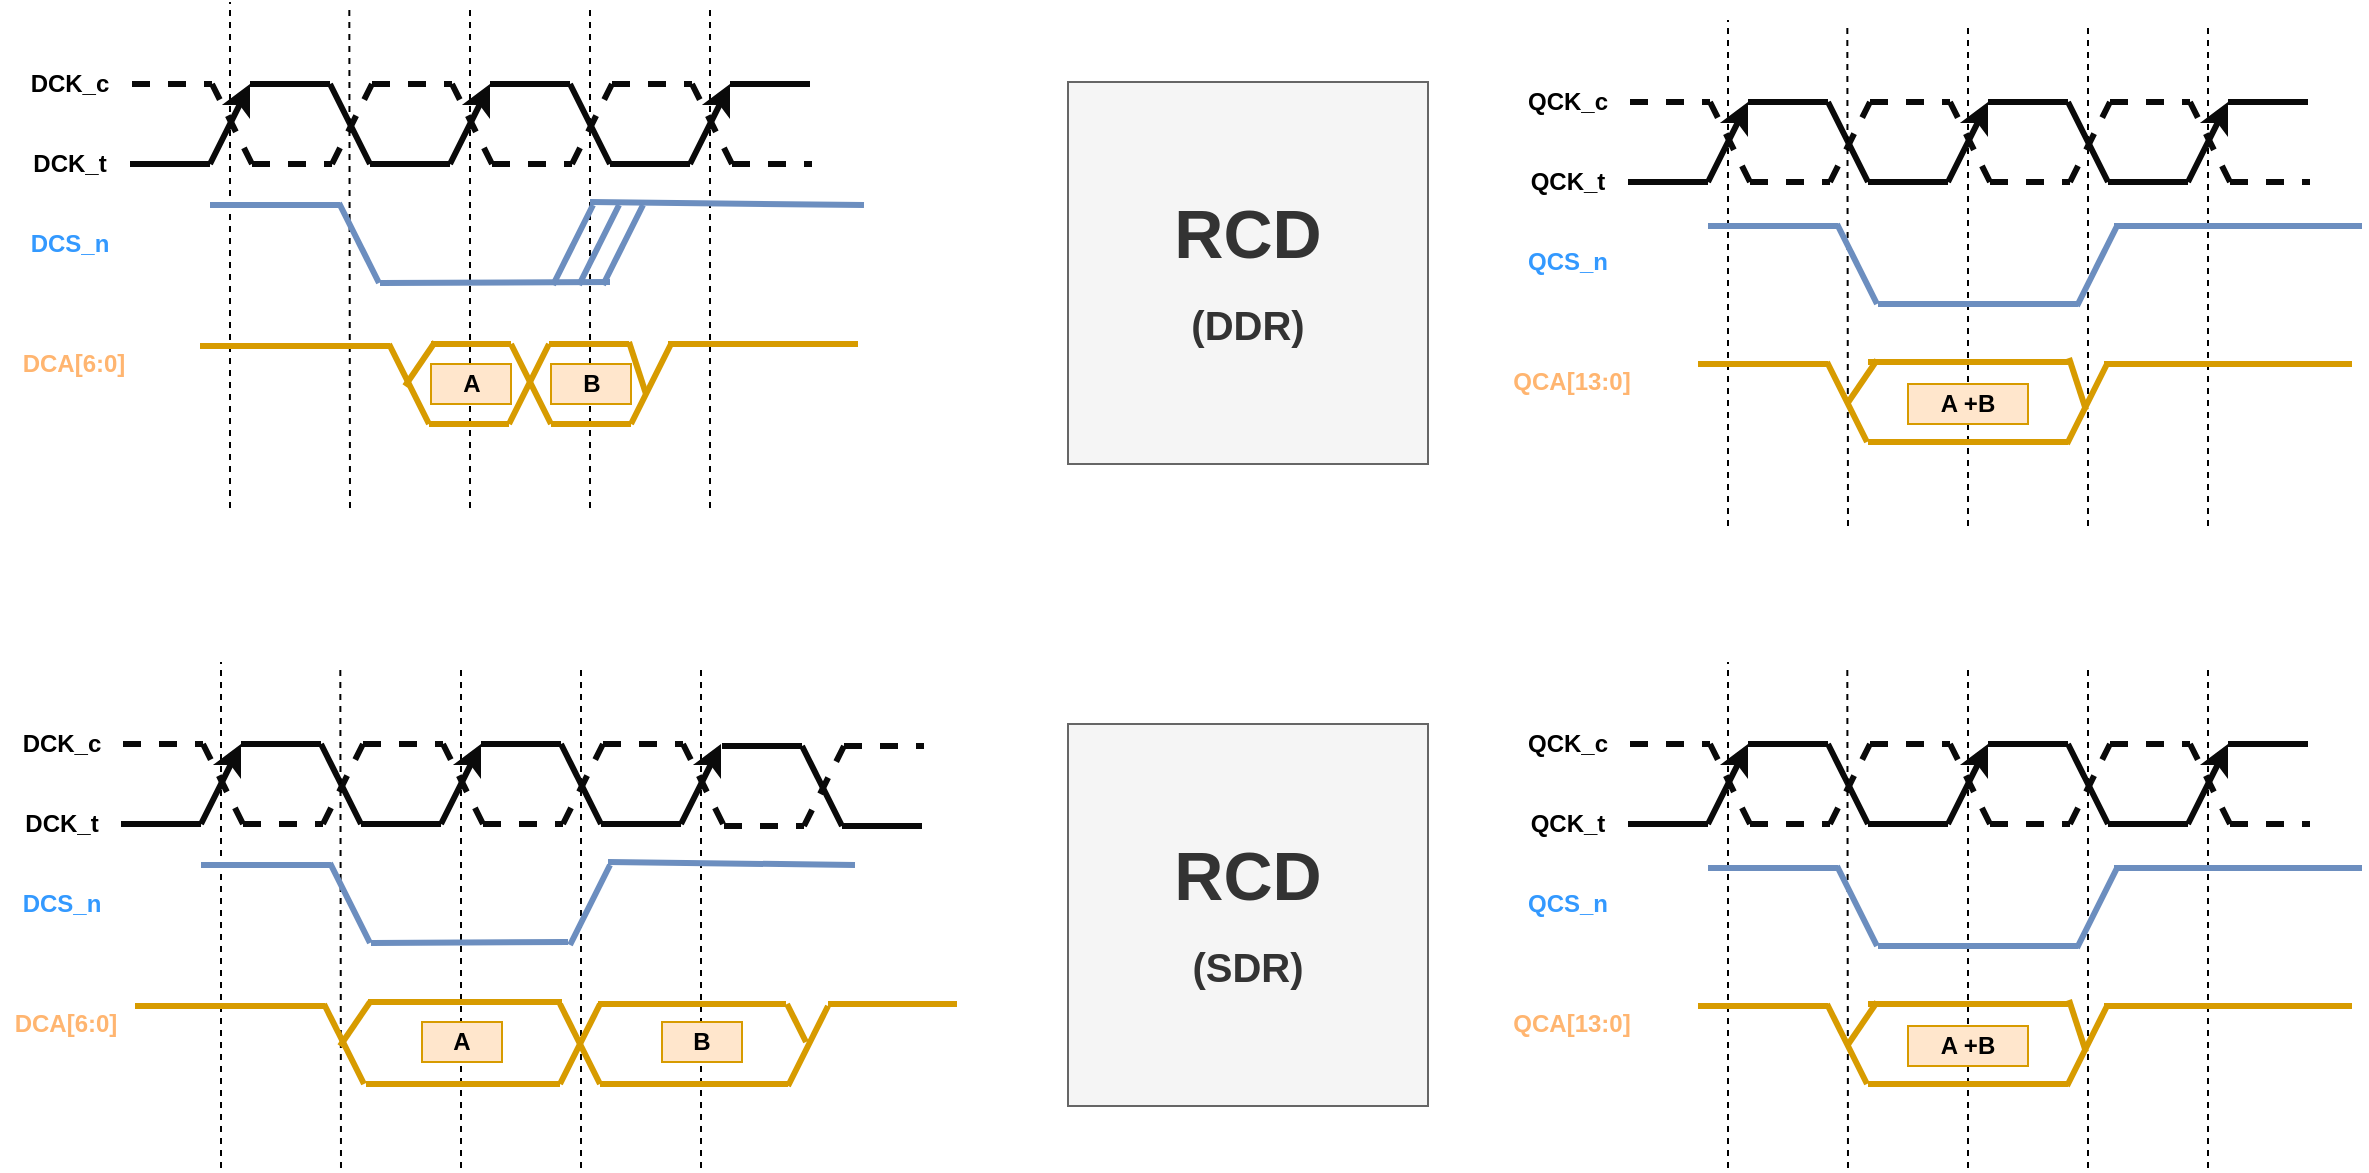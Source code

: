 <mxfile version="26.0.16">
  <diagram name="Page-1" id="XMIAPNUkG7fCaQ67OpIX">
    <mxGraphModel dx="2357" dy="1948" grid="1" gridSize="10" guides="1" tooltips="1" connect="1" arrows="1" fold="1" page="1" pageScale="1" pageWidth="850" pageHeight="1100" math="0" shadow="0">
      <root>
        <mxCell id="0" />
        <mxCell id="1" parent="0" />
        <mxCell id="qMw9UD0LHdUUSkF86hwJ-1" value="RCD&lt;div&gt;&lt;font style=&quot;font-size: 20px;&quot;&gt;(DDR)&lt;/font&gt;&lt;/div&gt;" style="rounded=0;whiteSpace=wrap;html=1;fillColor=#f5f5f5;fontColor=#333333;strokeColor=#666666;fontStyle=1;fontSize=34;" vertex="1" parent="1">
          <mxGeometry x="290" y="200" width="180" height="191" as="geometry" />
        </mxCell>
        <mxCell id="qMw9UD0LHdUUSkF86hwJ-3" value="" style="endArrow=none;dashed=1;html=1;rounded=0;" edge="1" parent="1">
          <mxGeometry width="50" height="50" relative="1" as="geometry">
            <mxPoint x="-9" y="413" as="sourcePoint" />
            <mxPoint x="-9" y="163" as="targetPoint" />
          </mxGeometry>
        </mxCell>
        <mxCell id="qMw9UD0LHdUUSkF86hwJ-4" value="" style="endArrow=none;dashed=1;html=1;rounded=0;" edge="1" parent="1">
          <mxGeometry width="50" height="50" relative="1" as="geometry">
            <mxPoint x="51" y="413" as="sourcePoint" />
            <mxPoint x="51" y="163" as="targetPoint" />
          </mxGeometry>
        </mxCell>
        <mxCell id="qMw9UD0LHdUUSkF86hwJ-5" value="" style="endArrow=none;dashed=1;html=1;rounded=0;" edge="1" parent="1">
          <mxGeometry width="50" height="50" relative="1" as="geometry">
            <mxPoint x="111" y="413" as="sourcePoint" />
            <mxPoint x="111" y="163" as="targetPoint" />
          </mxGeometry>
        </mxCell>
        <mxCell id="qMw9UD0LHdUUSkF86hwJ-10" value="" style="endArrow=none;dashed=1;html=1;rounded=0;" edge="1" parent="1">
          <mxGeometry width="50" height="50" relative="1" as="geometry">
            <mxPoint x="-129" y="413" as="sourcePoint" />
            <mxPoint x="-129" y="160" as="targetPoint" />
          </mxGeometry>
        </mxCell>
        <mxCell id="qMw9UD0LHdUUSkF86hwJ-16" value="" style="endArrow=classic;html=1;rounded=0;strokeColor=#0a0a0a;strokeWidth=3;endFill=1;" edge="1" parent="1">
          <mxGeometry width="50" height="50" relative="1" as="geometry">
            <mxPoint x="-139" y="241" as="sourcePoint" />
            <mxPoint x="-119" y="201" as="targetPoint" />
          </mxGeometry>
        </mxCell>
        <mxCell id="qMw9UD0LHdUUSkF86hwJ-17" value="" style="endArrow=none;html=1;rounded=0;strokeColor=#0a0a0a;strokeWidth=3;" edge="1" parent="1">
          <mxGeometry width="50" height="50" relative="1" as="geometry">
            <mxPoint x="-119" y="201" as="sourcePoint" />
            <mxPoint x="-79" y="201" as="targetPoint" />
          </mxGeometry>
        </mxCell>
        <mxCell id="qMw9UD0LHdUUSkF86hwJ-18" value="" style="endArrow=none;html=1;rounded=0;strokeColor=#0a0a0a;strokeWidth=3;" edge="1" parent="1">
          <mxGeometry width="50" height="50" relative="1" as="geometry">
            <mxPoint x="-59" y="241" as="sourcePoint" />
            <mxPoint x="-79" y="201" as="targetPoint" />
          </mxGeometry>
        </mxCell>
        <mxCell id="qMw9UD0LHdUUSkF86hwJ-19" value="" style="endArrow=none;html=1;rounded=0;strokeColor=#0a0a0a;strokeWidth=3;" edge="1" parent="1">
          <mxGeometry width="50" height="50" relative="1" as="geometry">
            <mxPoint x="-59" y="241" as="sourcePoint" />
            <mxPoint x="-19" y="241" as="targetPoint" />
          </mxGeometry>
        </mxCell>
        <mxCell id="qMw9UD0LHdUUSkF86hwJ-20" value="" style="endArrow=classic;html=1;rounded=0;strokeColor=#0a0a0a;strokeWidth=3;endFill=1;" edge="1" parent="1">
          <mxGeometry width="50" height="50" relative="1" as="geometry">
            <mxPoint x="-19" y="241" as="sourcePoint" />
            <mxPoint x="1" y="201" as="targetPoint" />
          </mxGeometry>
        </mxCell>
        <mxCell id="qMw9UD0LHdUUSkF86hwJ-21" value="" style="endArrow=none;html=1;rounded=0;strokeColor=#0a0a0a;strokeWidth=3;" edge="1" parent="1">
          <mxGeometry width="50" height="50" relative="1" as="geometry">
            <mxPoint x="1" y="201" as="sourcePoint" />
            <mxPoint x="41" y="201" as="targetPoint" />
          </mxGeometry>
        </mxCell>
        <mxCell id="qMw9UD0LHdUUSkF86hwJ-22" value="" style="endArrow=none;html=1;rounded=0;strokeColor=#0a0a0a;strokeWidth=3;" edge="1" parent="1">
          <mxGeometry width="50" height="50" relative="1" as="geometry">
            <mxPoint x="61" y="241" as="sourcePoint" />
            <mxPoint x="41" y="201" as="targetPoint" />
          </mxGeometry>
        </mxCell>
        <mxCell id="qMw9UD0LHdUUSkF86hwJ-23" value="" style="endArrow=none;html=1;rounded=0;strokeColor=#0a0a0a;strokeWidth=3;" edge="1" parent="1">
          <mxGeometry width="50" height="50" relative="1" as="geometry">
            <mxPoint x="61" y="241" as="sourcePoint" />
            <mxPoint x="101" y="241" as="targetPoint" />
          </mxGeometry>
        </mxCell>
        <mxCell id="qMw9UD0LHdUUSkF86hwJ-24" value="" style="endArrow=classic;html=1;rounded=0;strokeColor=#0a0a0a;strokeWidth=3;endFill=1;" edge="1" parent="1">
          <mxGeometry width="50" height="50" relative="1" as="geometry">
            <mxPoint x="101" y="241" as="sourcePoint" />
            <mxPoint x="121" y="201" as="targetPoint" />
          </mxGeometry>
        </mxCell>
        <mxCell id="qMw9UD0LHdUUSkF86hwJ-25" value="" style="endArrow=none;html=1;rounded=0;strokeColor=#0a0a0a;strokeWidth=3;" edge="1" parent="1">
          <mxGeometry width="50" height="50" relative="1" as="geometry">
            <mxPoint x="121" y="201" as="sourcePoint" />
            <mxPoint x="161" y="201" as="targetPoint" />
          </mxGeometry>
        </mxCell>
        <mxCell id="qMw9UD0LHdUUSkF86hwJ-33" value="" style="endArrow=none;html=1;rounded=0;strokeColor=#0a0a0a;strokeWidth=3;" edge="1" parent="1">
          <mxGeometry width="50" height="50" relative="1" as="geometry">
            <mxPoint x="-179" y="241" as="sourcePoint" />
            <mxPoint x="-139" y="241" as="targetPoint" />
          </mxGeometry>
        </mxCell>
        <mxCell id="qMw9UD0LHdUUSkF86hwJ-34" value="" style="endArrow=none;html=1;rounded=0;strokeColor=#0a0a0a;strokeWidth=3;dashed=1;" edge="1" parent="1">
          <mxGeometry width="50" height="50" relative="1" as="geometry">
            <mxPoint x="-178" y="201" as="sourcePoint" />
            <mxPoint x="-138" y="201" as="targetPoint" />
          </mxGeometry>
        </mxCell>
        <mxCell id="qMw9UD0LHdUUSkF86hwJ-35" value="" style="endArrow=none;html=1;rounded=0;strokeColor=#0a0a0a;strokeWidth=3;dashed=1;" edge="1" parent="1">
          <mxGeometry width="50" height="50" relative="1" as="geometry">
            <mxPoint x="-118" y="241" as="sourcePoint" />
            <mxPoint x="-138" y="201" as="targetPoint" />
          </mxGeometry>
        </mxCell>
        <mxCell id="qMw9UD0LHdUUSkF86hwJ-36" value="" style="endArrow=none;html=1;rounded=0;strokeColor=#0a0a0a;strokeWidth=3;dashed=1;" edge="1" parent="1">
          <mxGeometry width="50" height="50" relative="1" as="geometry">
            <mxPoint x="-118" y="241" as="sourcePoint" />
            <mxPoint x="-78" y="241" as="targetPoint" />
          </mxGeometry>
        </mxCell>
        <mxCell id="qMw9UD0LHdUUSkF86hwJ-37" value="" style="endArrow=none;html=1;rounded=0;strokeColor=#0a0a0a;strokeWidth=3;dashed=1;" edge="1" parent="1">
          <mxGeometry width="50" height="50" relative="1" as="geometry">
            <mxPoint x="-78" y="241" as="sourcePoint" />
            <mxPoint x="-58" y="201" as="targetPoint" />
          </mxGeometry>
        </mxCell>
        <mxCell id="qMw9UD0LHdUUSkF86hwJ-38" value="" style="endArrow=none;html=1;rounded=0;strokeColor=#0a0a0a;strokeWidth=3;dashed=1;" edge="1" parent="1">
          <mxGeometry width="50" height="50" relative="1" as="geometry">
            <mxPoint x="-58" y="201" as="sourcePoint" />
            <mxPoint x="-18" y="201" as="targetPoint" />
          </mxGeometry>
        </mxCell>
        <mxCell id="qMw9UD0LHdUUSkF86hwJ-39" value="" style="endArrow=none;html=1;rounded=0;strokeColor=#0a0a0a;strokeWidth=3;dashed=1;" edge="1" parent="1">
          <mxGeometry width="50" height="50" relative="1" as="geometry">
            <mxPoint x="2" y="241" as="sourcePoint" />
            <mxPoint x="-18" y="201" as="targetPoint" />
          </mxGeometry>
        </mxCell>
        <mxCell id="qMw9UD0LHdUUSkF86hwJ-40" value="" style="endArrow=none;html=1;rounded=0;strokeColor=#0a0a0a;strokeWidth=3;dashed=1;" edge="1" parent="1">
          <mxGeometry width="50" height="50" relative="1" as="geometry">
            <mxPoint x="2" y="241" as="sourcePoint" />
            <mxPoint x="42" y="241" as="targetPoint" />
          </mxGeometry>
        </mxCell>
        <mxCell id="qMw9UD0LHdUUSkF86hwJ-41" value="" style="endArrow=none;html=1;rounded=0;strokeColor=#0a0a0a;strokeWidth=3;dashed=1;" edge="1" parent="1">
          <mxGeometry width="50" height="50" relative="1" as="geometry">
            <mxPoint x="42" y="241" as="sourcePoint" />
            <mxPoint x="62" y="201" as="targetPoint" />
          </mxGeometry>
        </mxCell>
        <mxCell id="qMw9UD0LHdUUSkF86hwJ-42" value="" style="endArrow=none;html=1;rounded=0;strokeColor=#0a0a0a;strokeWidth=3;dashed=1;" edge="1" parent="1">
          <mxGeometry width="50" height="50" relative="1" as="geometry">
            <mxPoint x="62" y="201" as="sourcePoint" />
            <mxPoint x="102" y="201" as="targetPoint" />
          </mxGeometry>
        </mxCell>
        <mxCell id="qMw9UD0LHdUUSkF86hwJ-43" value="" style="endArrow=none;html=1;rounded=0;strokeColor=#0a0a0a;strokeWidth=3;dashed=1;" edge="1" parent="1">
          <mxGeometry width="50" height="50" relative="1" as="geometry">
            <mxPoint x="122" y="241" as="sourcePoint" />
            <mxPoint x="102" y="201" as="targetPoint" />
          </mxGeometry>
        </mxCell>
        <mxCell id="qMw9UD0LHdUUSkF86hwJ-44" value="" style="endArrow=none;html=1;rounded=0;strokeColor=#0a0a0a;strokeWidth=3;dashed=1;" edge="1" parent="1">
          <mxGeometry width="50" height="50" relative="1" as="geometry">
            <mxPoint x="122" y="241" as="sourcePoint" />
            <mxPoint x="162" y="241" as="targetPoint" />
          </mxGeometry>
        </mxCell>
        <mxCell id="qMw9UD0LHdUUSkF86hwJ-122" value="DCK_c" style="text;html=1;align=center;verticalAlign=middle;whiteSpace=wrap;rounded=0;fontStyle=1" vertex="1" parent="1">
          <mxGeometry x="-239" y="191" width="60" height="20" as="geometry" />
        </mxCell>
        <mxCell id="qMw9UD0LHdUUSkF86hwJ-123" value="DCK_t" style="text;html=1;align=center;verticalAlign=middle;whiteSpace=wrap;rounded=0;fontStyle=1" vertex="1" parent="1">
          <mxGeometry x="-239" y="231" width="60" height="20" as="geometry" />
        </mxCell>
        <mxCell id="qMw9UD0LHdUUSkF86hwJ-124" value="DCS_n" style="text;html=1;align=center;verticalAlign=middle;whiteSpace=wrap;rounded=0;fontColor=#3399FF;fontStyle=1" vertex="1" parent="1">
          <mxGeometry x="-239" y="271" width="60" height="20" as="geometry" />
        </mxCell>
        <mxCell id="qMw9UD0LHdUUSkF86hwJ-168" value="DCA[6:0]" style="text;html=1;align=center;verticalAlign=middle;whiteSpace=wrap;rounded=0;fontColor=#FFB570;fontStyle=1" vertex="1" parent="1">
          <mxGeometry x="-237" y="331" width="60" height="20" as="geometry" />
        </mxCell>
        <mxCell id="qMw9UD0LHdUUSkF86hwJ-190" value="" style="endArrow=none;dashed=1;html=1;rounded=0;" edge="1" parent="1">
          <mxGeometry width="50" height="50" relative="1" as="geometry">
            <mxPoint x="-69" y="413" as="sourcePoint" />
            <mxPoint x="-69.34" y="162" as="targetPoint" />
          </mxGeometry>
        </mxCell>
        <mxCell id="qMw9UD0LHdUUSkF86hwJ-196" value="" style="endArrow=none;html=1;rounded=0;strokeColor=#d79b00;strokeWidth=3;fillColor=#ffe6cc;" edge="1" parent="1">
          <mxGeometry width="50" height="50" relative="1" as="geometry">
            <mxPoint x="-29.5" y="371" as="sourcePoint" />
            <mxPoint x="-49.5" y="331" as="targetPoint" />
          </mxGeometry>
        </mxCell>
        <mxCell id="qMw9UD0LHdUUSkF86hwJ-197" value="" style="endArrow=none;html=1;rounded=0;strokeColor=#d79b00;strokeWidth=3;fillColor=#ffe6cc;" edge="1" parent="1">
          <mxGeometry width="50" height="50" relative="1" as="geometry">
            <mxPoint x="-29.5" y="371" as="sourcePoint" />
            <mxPoint x="10.5" y="371" as="targetPoint" />
          </mxGeometry>
        </mxCell>
        <mxCell id="qMw9UD0LHdUUSkF86hwJ-198" value="" style="endArrow=none;html=1;rounded=0;strokeColor=#d79b00;strokeWidth=3;fillColor=#ffe6cc;" edge="1" parent="1">
          <mxGeometry width="50" height="50" relative="1" as="geometry">
            <mxPoint x="10.5" y="371" as="sourcePoint" />
            <mxPoint x="30.5" y="331" as="targetPoint" />
          </mxGeometry>
        </mxCell>
        <mxCell id="qMw9UD0LHdUUSkF86hwJ-199" value="" style="endArrow=none;html=1;rounded=0;strokeColor=#d79b00;strokeWidth=3;fillColor=#ffe6cc;" edge="1" parent="1">
          <mxGeometry width="50" height="50" relative="1" as="geometry">
            <mxPoint x="30.5" y="331" as="sourcePoint" />
            <mxPoint x="70.5" y="331" as="targetPoint" />
          </mxGeometry>
        </mxCell>
        <mxCell id="qMw9UD0LHdUUSkF86hwJ-200" value="" style="endArrow=none;html=1;rounded=0;strokeColor=#d79b00;strokeWidth=3;fillColor=#ffe6cc;" edge="1" parent="1">
          <mxGeometry width="50" height="50" relative="1" as="geometry">
            <mxPoint x="79" y="356" as="sourcePoint" />
            <mxPoint x="70.5" y="330" as="targetPoint" />
          </mxGeometry>
        </mxCell>
        <mxCell id="qMw9UD0LHdUUSkF86hwJ-207" value="" style="endArrow=none;html=1;rounded=0;strokeColor=#d79b00;strokeWidth=3;fillColor=#ffe6cc;" edge="1" parent="1">
          <mxGeometry width="50" height="50" relative="1" as="geometry">
            <mxPoint x="-41.5" y="352" as="sourcePoint" />
            <mxPoint x="-26.5" y="330" as="targetPoint" />
          </mxGeometry>
        </mxCell>
        <mxCell id="qMw9UD0LHdUUSkF86hwJ-208" value="" style="endArrow=none;html=1;rounded=0;strokeColor=#d79b00;strokeWidth=3;fillColor=#ffe6cc;" edge="1" parent="1">
          <mxGeometry width="50" height="50" relative="1" as="geometry">
            <mxPoint x="-28.5" y="331" as="sourcePoint" />
            <mxPoint x="11.5" y="331" as="targetPoint" />
          </mxGeometry>
        </mxCell>
        <mxCell id="qMw9UD0LHdUUSkF86hwJ-209" value="" style="endArrow=none;html=1;rounded=0;strokeColor=#d79b00;strokeWidth=3;fillColor=#ffe6cc;" edge="1" parent="1">
          <mxGeometry width="50" height="50" relative="1" as="geometry">
            <mxPoint x="31.5" y="371" as="sourcePoint" />
            <mxPoint x="11.5" y="331" as="targetPoint" />
          </mxGeometry>
        </mxCell>
        <mxCell id="qMw9UD0LHdUUSkF86hwJ-210" value="" style="endArrow=none;html=1;rounded=0;strokeColor=#d79b00;strokeWidth=3;fillColor=#ffe6cc;" edge="1" parent="1">
          <mxGeometry width="50" height="50" relative="1" as="geometry">
            <mxPoint x="31.5" y="371" as="sourcePoint" />
            <mxPoint x="71.5" y="371" as="targetPoint" />
          </mxGeometry>
        </mxCell>
        <mxCell id="qMw9UD0LHdUUSkF86hwJ-211" value="" style="endArrow=none;html=1;rounded=0;strokeColor=#d79b00;strokeWidth=3;fillColor=#ffe6cc;" edge="1" parent="1">
          <mxGeometry width="50" height="50" relative="1" as="geometry">
            <mxPoint x="71.5" y="371" as="sourcePoint" />
            <mxPoint x="91.5" y="331" as="targetPoint" />
          </mxGeometry>
        </mxCell>
        <mxCell id="qMw9UD0LHdUUSkF86hwJ-216" value="A" style="text;html=1;align=center;verticalAlign=middle;whiteSpace=wrap;rounded=0;fontStyle=1;strokeColor=#d79b00;fillColor=#ffe6cc;" vertex="1" parent="1">
          <mxGeometry x="-28.5" y="341" width="40" height="20" as="geometry" />
        </mxCell>
        <mxCell id="qMw9UD0LHdUUSkF86hwJ-217" value="B" style="text;html=1;align=center;verticalAlign=middle;whiteSpace=wrap;rounded=0;fontStyle=1;strokeColor=#d79b00;fillColor=#ffe6cc;" vertex="1" parent="1">
          <mxGeometry x="31.5" y="341" width="40" height="20" as="geometry" />
        </mxCell>
        <mxCell id="qMw9UD0LHdUUSkF86hwJ-219" value="" style="endArrow=none;html=1;rounded=0;strokeColor=#d79b00;strokeWidth=3;fillColor=#ffe6cc;" edge="1" parent="1">
          <mxGeometry width="50" height="50" relative="1" as="geometry">
            <mxPoint x="-144" y="332" as="sourcePoint" />
            <mxPoint x="-49" y="332" as="targetPoint" />
          </mxGeometry>
        </mxCell>
        <mxCell id="qMw9UD0LHdUUSkF86hwJ-220" value="" style="endArrow=none;html=1;rounded=0;strokeColor=#d79b00;strokeWidth=3;fillColor=#ffe6cc;" edge="1" parent="1">
          <mxGeometry width="50" height="50" relative="1" as="geometry">
            <mxPoint x="90" y="331" as="sourcePoint" />
            <mxPoint x="185" y="331" as="targetPoint" />
          </mxGeometry>
        </mxCell>
        <mxCell id="qMw9UD0LHdUUSkF86hwJ-221" value="" style="endArrow=none;dashed=1;html=1;rounded=0;" edge="1" parent="1">
          <mxGeometry width="50" height="50" relative="1" as="geometry">
            <mxPoint x="740" y="422" as="sourcePoint" />
            <mxPoint x="740" y="172" as="targetPoint" />
          </mxGeometry>
        </mxCell>
        <mxCell id="qMw9UD0LHdUUSkF86hwJ-222" value="" style="endArrow=none;dashed=1;html=1;rounded=0;" edge="1" parent="1">
          <mxGeometry width="50" height="50" relative="1" as="geometry">
            <mxPoint x="800" y="422" as="sourcePoint" />
            <mxPoint x="800" y="172" as="targetPoint" />
          </mxGeometry>
        </mxCell>
        <mxCell id="qMw9UD0LHdUUSkF86hwJ-223" value="" style="endArrow=none;dashed=1;html=1;rounded=0;" edge="1" parent="1">
          <mxGeometry width="50" height="50" relative="1" as="geometry">
            <mxPoint x="860" y="422" as="sourcePoint" />
            <mxPoint x="860" y="172" as="targetPoint" />
          </mxGeometry>
        </mxCell>
        <mxCell id="qMw9UD0LHdUUSkF86hwJ-224" value="" style="endArrow=none;dashed=1;html=1;rounded=0;" edge="1" parent="1">
          <mxGeometry width="50" height="50" relative="1" as="geometry">
            <mxPoint x="620" y="422" as="sourcePoint" />
            <mxPoint x="620" y="169" as="targetPoint" />
          </mxGeometry>
        </mxCell>
        <mxCell id="qMw9UD0LHdUUSkF86hwJ-225" value="" style="endArrow=classic;html=1;rounded=0;strokeColor=#0a0a0a;strokeWidth=3;endFill=1;" edge="1" parent="1">
          <mxGeometry width="50" height="50" relative="1" as="geometry">
            <mxPoint x="610" y="250" as="sourcePoint" />
            <mxPoint x="630" y="210" as="targetPoint" />
          </mxGeometry>
        </mxCell>
        <mxCell id="qMw9UD0LHdUUSkF86hwJ-226" value="" style="endArrow=none;html=1;rounded=0;strokeColor=#0a0a0a;strokeWidth=3;" edge="1" parent="1">
          <mxGeometry width="50" height="50" relative="1" as="geometry">
            <mxPoint x="630" y="210" as="sourcePoint" />
            <mxPoint x="670" y="210" as="targetPoint" />
          </mxGeometry>
        </mxCell>
        <mxCell id="qMw9UD0LHdUUSkF86hwJ-227" value="" style="endArrow=none;html=1;rounded=0;strokeColor=#0a0a0a;strokeWidth=3;" edge="1" parent="1">
          <mxGeometry width="50" height="50" relative="1" as="geometry">
            <mxPoint x="690" y="250" as="sourcePoint" />
            <mxPoint x="670" y="210" as="targetPoint" />
          </mxGeometry>
        </mxCell>
        <mxCell id="qMw9UD0LHdUUSkF86hwJ-228" value="" style="endArrow=none;html=1;rounded=0;strokeColor=#0a0a0a;strokeWidth=3;" edge="1" parent="1">
          <mxGeometry width="50" height="50" relative="1" as="geometry">
            <mxPoint x="690" y="250" as="sourcePoint" />
            <mxPoint x="730" y="250" as="targetPoint" />
          </mxGeometry>
        </mxCell>
        <mxCell id="qMw9UD0LHdUUSkF86hwJ-229" value="" style="endArrow=classic;html=1;rounded=0;strokeColor=#0a0a0a;strokeWidth=3;endFill=1;" edge="1" parent="1">
          <mxGeometry width="50" height="50" relative="1" as="geometry">
            <mxPoint x="730" y="250" as="sourcePoint" />
            <mxPoint x="750" y="210" as="targetPoint" />
          </mxGeometry>
        </mxCell>
        <mxCell id="qMw9UD0LHdUUSkF86hwJ-230" value="" style="endArrow=none;html=1;rounded=0;strokeColor=#0a0a0a;strokeWidth=3;" edge="1" parent="1">
          <mxGeometry width="50" height="50" relative="1" as="geometry">
            <mxPoint x="750" y="210" as="sourcePoint" />
            <mxPoint x="790" y="210" as="targetPoint" />
          </mxGeometry>
        </mxCell>
        <mxCell id="qMw9UD0LHdUUSkF86hwJ-231" value="" style="endArrow=none;html=1;rounded=0;strokeColor=#0a0a0a;strokeWidth=3;" edge="1" parent="1">
          <mxGeometry width="50" height="50" relative="1" as="geometry">
            <mxPoint x="810" y="250" as="sourcePoint" />
            <mxPoint x="790" y="210" as="targetPoint" />
          </mxGeometry>
        </mxCell>
        <mxCell id="qMw9UD0LHdUUSkF86hwJ-232" value="" style="endArrow=none;html=1;rounded=0;strokeColor=#0a0a0a;strokeWidth=3;" edge="1" parent="1">
          <mxGeometry width="50" height="50" relative="1" as="geometry">
            <mxPoint x="810" y="250" as="sourcePoint" />
            <mxPoint x="850" y="250" as="targetPoint" />
          </mxGeometry>
        </mxCell>
        <mxCell id="qMw9UD0LHdUUSkF86hwJ-233" value="" style="endArrow=classic;html=1;rounded=0;strokeColor=#0a0a0a;strokeWidth=3;endFill=1;" edge="1" parent="1">
          <mxGeometry width="50" height="50" relative="1" as="geometry">
            <mxPoint x="850" y="250" as="sourcePoint" />
            <mxPoint x="870" y="210" as="targetPoint" />
          </mxGeometry>
        </mxCell>
        <mxCell id="qMw9UD0LHdUUSkF86hwJ-234" value="" style="endArrow=none;html=1;rounded=0;strokeColor=#0a0a0a;strokeWidth=3;" edge="1" parent="1">
          <mxGeometry width="50" height="50" relative="1" as="geometry">
            <mxPoint x="870" y="210" as="sourcePoint" />
            <mxPoint x="910" y="210" as="targetPoint" />
          </mxGeometry>
        </mxCell>
        <mxCell id="qMw9UD0LHdUUSkF86hwJ-235" value="" style="endArrow=none;html=1;rounded=0;strokeColor=#0a0a0a;strokeWidth=3;" edge="1" parent="1">
          <mxGeometry width="50" height="50" relative="1" as="geometry">
            <mxPoint x="570" y="250" as="sourcePoint" />
            <mxPoint x="610" y="250" as="targetPoint" />
          </mxGeometry>
        </mxCell>
        <mxCell id="qMw9UD0LHdUUSkF86hwJ-236" value="" style="endArrow=none;html=1;rounded=0;strokeColor=#0a0a0a;strokeWidth=3;dashed=1;" edge="1" parent="1">
          <mxGeometry width="50" height="50" relative="1" as="geometry">
            <mxPoint x="571" y="210" as="sourcePoint" />
            <mxPoint x="611" y="210" as="targetPoint" />
          </mxGeometry>
        </mxCell>
        <mxCell id="qMw9UD0LHdUUSkF86hwJ-237" value="" style="endArrow=none;html=1;rounded=0;strokeColor=#0a0a0a;strokeWidth=3;dashed=1;" edge="1" parent="1">
          <mxGeometry width="50" height="50" relative="1" as="geometry">
            <mxPoint x="631" y="250" as="sourcePoint" />
            <mxPoint x="611" y="210" as="targetPoint" />
          </mxGeometry>
        </mxCell>
        <mxCell id="qMw9UD0LHdUUSkF86hwJ-238" value="" style="endArrow=none;html=1;rounded=0;strokeColor=#0a0a0a;strokeWidth=3;dashed=1;" edge="1" parent="1">
          <mxGeometry width="50" height="50" relative="1" as="geometry">
            <mxPoint x="631" y="250" as="sourcePoint" />
            <mxPoint x="671" y="250" as="targetPoint" />
          </mxGeometry>
        </mxCell>
        <mxCell id="qMw9UD0LHdUUSkF86hwJ-239" value="" style="endArrow=none;html=1;rounded=0;strokeColor=#0a0a0a;strokeWidth=3;dashed=1;" edge="1" parent="1">
          <mxGeometry width="50" height="50" relative="1" as="geometry">
            <mxPoint x="671" y="250" as="sourcePoint" />
            <mxPoint x="691" y="210" as="targetPoint" />
          </mxGeometry>
        </mxCell>
        <mxCell id="qMw9UD0LHdUUSkF86hwJ-240" value="" style="endArrow=none;html=1;rounded=0;strokeColor=#0a0a0a;strokeWidth=3;dashed=1;" edge="1" parent="1">
          <mxGeometry width="50" height="50" relative="1" as="geometry">
            <mxPoint x="691" y="210" as="sourcePoint" />
            <mxPoint x="731" y="210" as="targetPoint" />
          </mxGeometry>
        </mxCell>
        <mxCell id="qMw9UD0LHdUUSkF86hwJ-241" value="" style="endArrow=none;html=1;rounded=0;strokeColor=#0a0a0a;strokeWidth=3;dashed=1;" edge="1" parent="1">
          <mxGeometry width="50" height="50" relative="1" as="geometry">
            <mxPoint x="751" y="250" as="sourcePoint" />
            <mxPoint x="731" y="210" as="targetPoint" />
          </mxGeometry>
        </mxCell>
        <mxCell id="qMw9UD0LHdUUSkF86hwJ-242" value="" style="endArrow=none;html=1;rounded=0;strokeColor=#0a0a0a;strokeWidth=3;dashed=1;" edge="1" parent="1">
          <mxGeometry width="50" height="50" relative="1" as="geometry">
            <mxPoint x="751" y="250" as="sourcePoint" />
            <mxPoint x="791" y="250" as="targetPoint" />
          </mxGeometry>
        </mxCell>
        <mxCell id="qMw9UD0LHdUUSkF86hwJ-243" value="" style="endArrow=none;html=1;rounded=0;strokeColor=#0a0a0a;strokeWidth=3;dashed=1;" edge="1" parent="1">
          <mxGeometry width="50" height="50" relative="1" as="geometry">
            <mxPoint x="791" y="250" as="sourcePoint" />
            <mxPoint x="811" y="210" as="targetPoint" />
          </mxGeometry>
        </mxCell>
        <mxCell id="qMw9UD0LHdUUSkF86hwJ-244" value="" style="endArrow=none;html=1;rounded=0;strokeColor=#0a0a0a;strokeWidth=3;dashed=1;" edge="1" parent="1">
          <mxGeometry width="50" height="50" relative="1" as="geometry">
            <mxPoint x="811" y="210" as="sourcePoint" />
            <mxPoint x="851" y="210" as="targetPoint" />
          </mxGeometry>
        </mxCell>
        <mxCell id="qMw9UD0LHdUUSkF86hwJ-245" value="" style="endArrow=none;html=1;rounded=0;strokeColor=#0a0a0a;strokeWidth=3;dashed=1;" edge="1" parent="1">
          <mxGeometry width="50" height="50" relative="1" as="geometry">
            <mxPoint x="871" y="250" as="sourcePoint" />
            <mxPoint x="851" y="210" as="targetPoint" />
          </mxGeometry>
        </mxCell>
        <mxCell id="qMw9UD0LHdUUSkF86hwJ-246" value="" style="endArrow=none;html=1;rounded=0;strokeColor=#0a0a0a;strokeWidth=3;dashed=1;" edge="1" parent="1">
          <mxGeometry width="50" height="50" relative="1" as="geometry">
            <mxPoint x="871" y="250" as="sourcePoint" />
            <mxPoint x="911" y="250" as="targetPoint" />
          </mxGeometry>
        </mxCell>
        <mxCell id="qMw9UD0LHdUUSkF86hwJ-252" value="QCK_c" style="text;html=1;align=center;verticalAlign=middle;whiteSpace=wrap;rounded=0;fontStyle=1" vertex="1" parent="1">
          <mxGeometry x="510" y="200" width="60" height="20" as="geometry" />
        </mxCell>
        <mxCell id="qMw9UD0LHdUUSkF86hwJ-253" value="QCK_t" style="text;html=1;align=center;verticalAlign=middle;whiteSpace=wrap;rounded=0;fontStyle=1" vertex="1" parent="1">
          <mxGeometry x="510" y="240" width="60" height="20" as="geometry" />
        </mxCell>
        <mxCell id="qMw9UD0LHdUUSkF86hwJ-254" value="QCS_n" style="text;html=1;align=center;verticalAlign=middle;whiteSpace=wrap;rounded=0;fontColor=#3399FF;fontStyle=1" vertex="1" parent="1">
          <mxGeometry x="510" y="280" width="60" height="20" as="geometry" />
        </mxCell>
        <mxCell id="qMw9UD0LHdUUSkF86hwJ-255" value="QCA[13:0]" style="text;html=1;align=center;verticalAlign=middle;whiteSpace=wrap;rounded=0;fontColor=#FFB570;fontStyle=1" vertex="1" parent="1">
          <mxGeometry x="512" y="340" width="60" height="20" as="geometry" />
        </mxCell>
        <mxCell id="qMw9UD0LHdUUSkF86hwJ-256" value="" style="endArrow=none;dashed=1;html=1;rounded=0;" edge="1" parent="1">
          <mxGeometry width="50" height="50" relative="1" as="geometry">
            <mxPoint x="680" y="422" as="sourcePoint" />
            <mxPoint x="679.66" y="171" as="targetPoint" />
          </mxGeometry>
        </mxCell>
        <mxCell id="qMw9UD0LHdUUSkF86hwJ-257" value="" style="endArrow=none;html=1;rounded=0;strokeColor=#d79b00;strokeWidth=3;fillColor=#ffe6cc;" edge="1" parent="1">
          <mxGeometry width="50" height="50" relative="1" as="geometry">
            <mxPoint x="689.5" y="380" as="sourcePoint" />
            <mxPoint x="669.5" y="340" as="targetPoint" />
          </mxGeometry>
        </mxCell>
        <mxCell id="qMw9UD0LHdUUSkF86hwJ-258" value="" style="endArrow=none;html=1;rounded=0;strokeColor=#d79b00;strokeWidth=3;fillColor=#ffe6cc;" edge="1" parent="1">
          <mxGeometry width="50" height="50" relative="1" as="geometry">
            <mxPoint x="690" y="380" as="sourcePoint" />
            <mxPoint x="790" y="380" as="targetPoint" />
          </mxGeometry>
        </mxCell>
        <mxCell id="qMw9UD0LHdUUSkF86hwJ-261" value="" style="endArrow=none;html=1;rounded=0;strokeColor=#d79b00;strokeWidth=3;fillColor=#ffe6cc;" edge="1" parent="1">
          <mxGeometry width="50" height="50" relative="1" as="geometry">
            <mxPoint x="799" y="364" as="sourcePoint" />
            <mxPoint x="790.5" y="338" as="targetPoint" />
          </mxGeometry>
        </mxCell>
        <mxCell id="qMw9UD0LHdUUSkF86hwJ-262" value="" style="endArrow=none;html=1;rounded=0;strokeColor=#d79b00;strokeWidth=3;fillColor=#ffe6cc;" edge="1" parent="1">
          <mxGeometry width="50" height="50" relative="1" as="geometry">
            <mxPoint x="679.5" y="361" as="sourcePoint" />
            <mxPoint x="694.5" y="339" as="targetPoint" />
          </mxGeometry>
        </mxCell>
        <mxCell id="qMw9UD0LHdUUSkF86hwJ-263" value="" style="endArrow=none;html=1;rounded=0;strokeColor=#d79b00;strokeWidth=3;fillColor=#ffe6cc;" edge="1" parent="1">
          <mxGeometry width="50" height="50" relative="1" as="geometry">
            <mxPoint x="690" y="340" as="sourcePoint" />
            <mxPoint x="790" y="340" as="targetPoint" />
          </mxGeometry>
        </mxCell>
        <mxCell id="qMw9UD0LHdUUSkF86hwJ-266" value="" style="endArrow=none;html=1;rounded=0;strokeColor=#d79b00;strokeWidth=3;fillColor=#ffe6cc;" edge="1" parent="1">
          <mxGeometry width="50" height="50" relative="1" as="geometry">
            <mxPoint x="789.5" y="381" as="sourcePoint" />
            <mxPoint x="809.5" y="341" as="targetPoint" />
          </mxGeometry>
        </mxCell>
        <mxCell id="qMw9UD0LHdUUSkF86hwJ-269" value="" style="endArrow=none;html=1;rounded=0;strokeColor=#d79b00;strokeWidth=3;fillColor=#ffe6cc;" edge="1" parent="1">
          <mxGeometry width="50" height="50" relative="1" as="geometry">
            <mxPoint x="605" y="341" as="sourcePoint" />
            <mxPoint x="670" y="341" as="targetPoint" />
          </mxGeometry>
        </mxCell>
        <mxCell id="qMw9UD0LHdUUSkF86hwJ-270" value="" style="endArrow=none;html=1;rounded=0;strokeColor=#d79b00;strokeWidth=3;fillColor=#ffe6cc;" edge="1" parent="1">
          <mxGeometry width="50" height="50" relative="1" as="geometry">
            <mxPoint x="808" y="341" as="sourcePoint" />
            <mxPoint x="932" y="341" as="targetPoint" />
          </mxGeometry>
        </mxCell>
        <mxCell id="qMw9UD0LHdUUSkF86hwJ-271" value="A +B" style="text;html=1;align=center;verticalAlign=middle;whiteSpace=wrap;rounded=0;fontStyle=1;strokeColor=#d79b00;fillColor=#ffe6cc;" vertex="1" parent="1">
          <mxGeometry x="710" y="351" width="60" height="20" as="geometry" />
        </mxCell>
        <mxCell id="qMw9UD0LHdUUSkF86hwJ-272" value="" style="endArrow=none;html=1;rounded=0;strokeColor=#6c8ebf;strokeWidth=3;fillColor=#dae8fc;" edge="1" parent="1">
          <mxGeometry width="50" height="50" relative="1" as="geometry">
            <mxPoint x="694.5" y="311" as="sourcePoint" />
            <mxPoint x="674.5" y="271" as="targetPoint" />
          </mxGeometry>
        </mxCell>
        <mxCell id="qMw9UD0LHdUUSkF86hwJ-273" value="" style="endArrow=none;html=1;rounded=0;strokeColor=#6c8ebf;strokeWidth=3;fillColor=#dae8fc;" edge="1" parent="1">
          <mxGeometry width="50" height="50" relative="1" as="geometry">
            <mxPoint x="695" y="311" as="sourcePoint" />
            <mxPoint x="795" y="311" as="targetPoint" />
          </mxGeometry>
        </mxCell>
        <mxCell id="qMw9UD0LHdUUSkF86hwJ-274" value="" style="endArrow=none;html=1;rounded=0;strokeColor=#6c8ebf;strokeWidth=3;fillColor=#dae8fc;" edge="1" parent="1">
          <mxGeometry width="50" height="50" relative="1" as="geometry">
            <mxPoint x="794.5" y="312" as="sourcePoint" />
            <mxPoint x="814.5" y="272" as="targetPoint" />
          </mxGeometry>
        </mxCell>
        <mxCell id="qMw9UD0LHdUUSkF86hwJ-275" value="" style="endArrow=none;html=1;rounded=0;strokeColor=#6c8ebf;strokeWidth=3;fillColor=#dae8fc;" edge="1" parent="1">
          <mxGeometry width="50" height="50" relative="1" as="geometry">
            <mxPoint x="610" y="272" as="sourcePoint" />
            <mxPoint x="675" y="272" as="targetPoint" />
          </mxGeometry>
        </mxCell>
        <mxCell id="qMw9UD0LHdUUSkF86hwJ-276" value="" style="endArrow=none;html=1;rounded=0;strokeColor=#6c8ebf;strokeWidth=3;fillColor=#dae8fc;" edge="1" parent="1">
          <mxGeometry width="50" height="50" relative="1" as="geometry">
            <mxPoint x="813" y="272" as="sourcePoint" />
            <mxPoint x="937" y="272" as="targetPoint" />
          </mxGeometry>
        </mxCell>
        <mxCell id="qMw9UD0LHdUUSkF86hwJ-277" value="" style="endArrow=none;html=1;rounded=0;strokeColor=#6c8ebf;strokeWidth=3;fillColor=#dae8fc;" edge="1" parent="1">
          <mxGeometry width="50" height="50" relative="1" as="geometry">
            <mxPoint x="-54.5" y="300.5" as="sourcePoint" />
            <mxPoint x="-74.5" y="260.5" as="targetPoint" />
          </mxGeometry>
        </mxCell>
        <mxCell id="qMw9UD0LHdUUSkF86hwJ-278" value="" style="endArrow=none;html=1;rounded=0;strokeColor=#6c8ebf;strokeWidth=3;fillColor=#dae8fc;" edge="1" parent="1">
          <mxGeometry width="50" height="50" relative="1" as="geometry">
            <mxPoint x="-54" y="300.5" as="sourcePoint" />
            <mxPoint x="61" y="300" as="targetPoint" />
          </mxGeometry>
        </mxCell>
        <mxCell id="qMw9UD0LHdUUSkF86hwJ-279" value="" style="endArrow=none;html=1;rounded=0;strokeColor=#6c8ebf;strokeWidth=3;fillColor=#dae8fc;" edge="1" parent="1">
          <mxGeometry width="50" height="50" relative="1" as="geometry">
            <mxPoint x="45.5" y="301.5" as="sourcePoint" />
            <mxPoint x="65.5" y="261.5" as="targetPoint" />
          </mxGeometry>
        </mxCell>
        <mxCell id="qMw9UD0LHdUUSkF86hwJ-280" value="" style="endArrow=none;html=1;rounded=0;strokeColor=#6c8ebf;strokeWidth=3;fillColor=#dae8fc;" edge="1" parent="1">
          <mxGeometry width="50" height="50" relative="1" as="geometry">
            <mxPoint x="-139" y="261.5" as="sourcePoint" />
            <mxPoint x="-74" y="261.5" as="targetPoint" />
          </mxGeometry>
        </mxCell>
        <mxCell id="qMw9UD0LHdUUSkF86hwJ-281" value="" style="endArrow=none;html=1;rounded=0;strokeColor=#6c8ebf;strokeWidth=3;fillColor=#dae8fc;" edge="1" parent="1">
          <mxGeometry width="50" height="50" relative="1" as="geometry">
            <mxPoint x="51" y="260" as="sourcePoint" />
            <mxPoint x="188" y="261.5" as="targetPoint" />
          </mxGeometry>
        </mxCell>
        <mxCell id="qMw9UD0LHdUUSkF86hwJ-282" value="" style="endArrow=none;html=1;rounded=0;strokeColor=#6c8ebf;strokeWidth=3;fillColor=#dae8fc;" edge="1" parent="1">
          <mxGeometry width="50" height="50" relative="1" as="geometry">
            <mxPoint x="57.5" y="301.5" as="sourcePoint" />
            <mxPoint x="77.5" y="261.5" as="targetPoint" />
          </mxGeometry>
        </mxCell>
        <mxCell id="qMw9UD0LHdUUSkF86hwJ-283" value="" style="endArrow=none;html=1;rounded=0;strokeColor=#6c8ebf;strokeWidth=3;fillColor=#dae8fc;" edge="1" parent="1">
          <mxGeometry width="50" height="50" relative="1" as="geometry">
            <mxPoint x="32.5" y="301.5" as="sourcePoint" />
            <mxPoint x="52.5" y="261.5" as="targetPoint" />
          </mxGeometry>
        </mxCell>
        <mxCell id="qMw9UD0LHdUUSkF86hwJ-284" value="RCD&lt;div&gt;&lt;span style=&quot;font-size: 20px;&quot;&gt;(SDR)&lt;/span&gt;&lt;/div&gt;" style="rounded=0;whiteSpace=wrap;html=1;fillColor=#f5f5f5;fontColor=#333333;strokeColor=#666666;fontStyle=1;fontSize=34;" vertex="1" parent="1">
          <mxGeometry x="290" y="521" width="180" height="191" as="geometry" />
        </mxCell>
        <mxCell id="qMw9UD0LHdUUSkF86hwJ-285" value="" style="endArrow=none;dashed=1;html=1;rounded=0;" edge="1" parent="1">
          <mxGeometry width="50" height="50" relative="1" as="geometry">
            <mxPoint x="-13.5" y="743" as="sourcePoint" />
            <mxPoint x="-13.5" y="493" as="targetPoint" />
          </mxGeometry>
        </mxCell>
        <mxCell id="qMw9UD0LHdUUSkF86hwJ-286" value="" style="endArrow=none;dashed=1;html=1;rounded=0;" edge="1" parent="1">
          <mxGeometry width="50" height="50" relative="1" as="geometry">
            <mxPoint x="46.5" y="743" as="sourcePoint" />
            <mxPoint x="46.5" y="493" as="targetPoint" />
          </mxGeometry>
        </mxCell>
        <mxCell id="qMw9UD0LHdUUSkF86hwJ-287" value="" style="endArrow=none;dashed=1;html=1;rounded=0;" edge="1" parent="1">
          <mxGeometry width="50" height="50" relative="1" as="geometry">
            <mxPoint x="106.5" y="743" as="sourcePoint" />
            <mxPoint x="106.5" y="493" as="targetPoint" />
          </mxGeometry>
        </mxCell>
        <mxCell id="qMw9UD0LHdUUSkF86hwJ-288" value="" style="endArrow=none;dashed=1;html=1;rounded=0;" edge="1" parent="1">
          <mxGeometry width="50" height="50" relative="1" as="geometry">
            <mxPoint x="-133.5" y="743" as="sourcePoint" />
            <mxPoint x="-133.5" y="490" as="targetPoint" />
          </mxGeometry>
        </mxCell>
        <mxCell id="qMw9UD0LHdUUSkF86hwJ-289" value="" style="endArrow=classic;html=1;rounded=0;strokeColor=#0a0a0a;strokeWidth=3;endFill=1;" edge="1" parent="1">
          <mxGeometry width="50" height="50" relative="1" as="geometry">
            <mxPoint x="-143.5" y="571" as="sourcePoint" />
            <mxPoint x="-123.5" y="531" as="targetPoint" />
          </mxGeometry>
        </mxCell>
        <mxCell id="qMw9UD0LHdUUSkF86hwJ-290" value="" style="endArrow=none;html=1;rounded=0;strokeColor=#0a0a0a;strokeWidth=3;" edge="1" parent="1">
          <mxGeometry width="50" height="50" relative="1" as="geometry">
            <mxPoint x="-123.5" y="531" as="sourcePoint" />
            <mxPoint x="-83.5" y="531" as="targetPoint" />
          </mxGeometry>
        </mxCell>
        <mxCell id="qMw9UD0LHdUUSkF86hwJ-291" value="" style="endArrow=none;html=1;rounded=0;strokeColor=#0a0a0a;strokeWidth=3;" edge="1" parent="1">
          <mxGeometry width="50" height="50" relative="1" as="geometry">
            <mxPoint x="-63.5" y="571" as="sourcePoint" />
            <mxPoint x="-83.5" y="531" as="targetPoint" />
          </mxGeometry>
        </mxCell>
        <mxCell id="qMw9UD0LHdUUSkF86hwJ-292" value="" style="endArrow=none;html=1;rounded=0;strokeColor=#0a0a0a;strokeWidth=3;" edge="1" parent="1">
          <mxGeometry width="50" height="50" relative="1" as="geometry">
            <mxPoint x="-63.5" y="571" as="sourcePoint" />
            <mxPoint x="-23.5" y="571" as="targetPoint" />
          </mxGeometry>
        </mxCell>
        <mxCell id="qMw9UD0LHdUUSkF86hwJ-293" value="" style="endArrow=classic;html=1;rounded=0;strokeColor=#0a0a0a;strokeWidth=3;endFill=1;" edge="1" parent="1">
          <mxGeometry width="50" height="50" relative="1" as="geometry">
            <mxPoint x="-23.5" y="571" as="sourcePoint" />
            <mxPoint x="-3.5" y="531" as="targetPoint" />
          </mxGeometry>
        </mxCell>
        <mxCell id="qMw9UD0LHdUUSkF86hwJ-294" value="" style="endArrow=none;html=1;rounded=0;strokeColor=#0a0a0a;strokeWidth=3;" edge="1" parent="1">
          <mxGeometry width="50" height="50" relative="1" as="geometry">
            <mxPoint x="-3.5" y="531" as="sourcePoint" />
            <mxPoint x="36.5" y="531" as="targetPoint" />
          </mxGeometry>
        </mxCell>
        <mxCell id="qMw9UD0LHdUUSkF86hwJ-295" value="" style="endArrow=none;html=1;rounded=0;strokeColor=#0a0a0a;strokeWidth=3;" edge="1" parent="1">
          <mxGeometry width="50" height="50" relative="1" as="geometry">
            <mxPoint x="56.5" y="571" as="sourcePoint" />
            <mxPoint x="36.5" y="531" as="targetPoint" />
          </mxGeometry>
        </mxCell>
        <mxCell id="qMw9UD0LHdUUSkF86hwJ-296" value="" style="endArrow=none;html=1;rounded=0;strokeColor=#0a0a0a;strokeWidth=3;" edge="1" parent="1">
          <mxGeometry width="50" height="50" relative="1" as="geometry">
            <mxPoint x="56.5" y="571" as="sourcePoint" />
            <mxPoint x="96.5" y="571" as="targetPoint" />
          </mxGeometry>
        </mxCell>
        <mxCell id="qMw9UD0LHdUUSkF86hwJ-297" value="" style="endArrow=classic;html=1;rounded=0;strokeColor=#0a0a0a;strokeWidth=3;endFill=1;" edge="1" parent="1">
          <mxGeometry width="50" height="50" relative="1" as="geometry">
            <mxPoint x="96.5" y="571" as="sourcePoint" />
            <mxPoint x="116.5" y="531" as="targetPoint" />
          </mxGeometry>
        </mxCell>
        <mxCell id="qMw9UD0LHdUUSkF86hwJ-299" value="" style="endArrow=none;html=1;rounded=0;strokeColor=#0a0a0a;strokeWidth=3;" edge="1" parent="1">
          <mxGeometry width="50" height="50" relative="1" as="geometry">
            <mxPoint x="-183.5" y="571" as="sourcePoint" />
            <mxPoint x="-143.5" y="571" as="targetPoint" />
          </mxGeometry>
        </mxCell>
        <mxCell id="qMw9UD0LHdUUSkF86hwJ-300" value="" style="endArrow=none;html=1;rounded=0;strokeColor=#0a0a0a;strokeWidth=3;dashed=1;" edge="1" parent="1">
          <mxGeometry width="50" height="50" relative="1" as="geometry">
            <mxPoint x="-182.5" y="531" as="sourcePoint" />
            <mxPoint x="-142.5" y="531" as="targetPoint" />
          </mxGeometry>
        </mxCell>
        <mxCell id="qMw9UD0LHdUUSkF86hwJ-301" value="" style="endArrow=none;html=1;rounded=0;strokeColor=#0a0a0a;strokeWidth=3;dashed=1;" edge="1" parent="1">
          <mxGeometry width="50" height="50" relative="1" as="geometry">
            <mxPoint x="-122.5" y="571" as="sourcePoint" />
            <mxPoint x="-142.5" y="531" as="targetPoint" />
          </mxGeometry>
        </mxCell>
        <mxCell id="qMw9UD0LHdUUSkF86hwJ-302" value="" style="endArrow=none;html=1;rounded=0;strokeColor=#0a0a0a;strokeWidth=3;dashed=1;" edge="1" parent="1">
          <mxGeometry width="50" height="50" relative="1" as="geometry">
            <mxPoint x="-122.5" y="571" as="sourcePoint" />
            <mxPoint x="-82.5" y="571" as="targetPoint" />
          </mxGeometry>
        </mxCell>
        <mxCell id="qMw9UD0LHdUUSkF86hwJ-303" value="" style="endArrow=none;html=1;rounded=0;strokeColor=#0a0a0a;strokeWidth=3;dashed=1;" edge="1" parent="1">
          <mxGeometry width="50" height="50" relative="1" as="geometry">
            <mxPoint x="-82.5" y="571" as="sourcePoint" />
            <mxPoint x="-62.5" y="531" as="targetPoint" />
          </mxGeometry>
        </mxCell>
        <mxCell id="qMw9UD0LHdUUSkF86hwJ-304" value="" style="endArrow=none;html=1;rounded=0;strokeColor=#0a0a0a;strokeWidth=3;dashed=1;" edge="1" parent="1">
          <mxGeometry width="50" height="50" relative="1" as="geometry">
            <mxPoint x="-62.5" y="531" as="sourcePoint" />
            <mxPoint x="-22.5" y="531" as="targetPoint" />
          </mxGeometry>
        </mxCell>
        <mxCell id="qMw9UD0LHdUUSkF86hwJ-305" value="" style="endArrow=none;html=1;rounded=0;strokeColor=#0a0a0a;strokeWidth=3;dashed=1;" edge="1" parent="1">
          <mxGeometry width="50" height="50" relative="1" as="geometry">
            <mxPoint x="-2.5" y="571" as="sourcePoint" />
            <mxPoint x="-22.5" y="531" as="targetPoint" />
          </mxGeometry>
        </mxCell>
        <mxCell id="qMw9UD0LHdUUSkF86hwJ-306" value="" style="endArrow=none;html=1;rounded=0;strokeColor=#0a0a0a;strokeWidth=3;dashed=1;" edge="1" parent="1">
          <mxGeometry width="50" height="50" relative="1" as="geometry">
            <mxPoint x="-2.5" y="571" as="sourcePoint" />
            <mxPoint x="37.5" y="571" as="targetPoint" />
          </mxGeometry>
        </mxCell>
        <mxCell id="qMw9UD0LHdUUSkF86hwJ-307" value="" style="endArrow=none;html=1;rounded=0;strokeColor=#0a0a0a;strokeWidth=3;dashed=1;" edge="1" parent="1">
          <mxGeometry width="50" height="50" relative="1" as="geometry">
            <mxPoint x="37.5" y="571" as="sourcePoint" />
            <mxPoint x="57.5" y="531" as="targetPoint" />
          </mxGeometry>
        </mxCell>
        <mxCell id="qMw9UD0LHdUUSkF86hwJ-308" value="" style="endArrow=none;html=1;rounded=0;strokeColor=#0a0a0a;strokeWidth=3;dashed=1;" edge="1" parent="1">
          <mxGeometry width="50" height="50" relative="1" as="geometry">
            <mxPoint x="57.5" y="531" as="sourcePoint" />
            <mxPoint x="97.5" y="531" as="targetPoint" />
          </mxGeometry>
        </mxCell>
        <mxCell id="qMw9UD0LHdUUSkF86hwJ-309" value="" style="endArrow=none;html=1;rounded=0;strokeColor=#0a0a0a;strokeWidth=3;dashed=1;" edge="1" parent="1">
          <mxGeometry width="50" height="50" relative="1" as="geometry">
            <mxPoint x="117.5" y="571" as="sourcePoint" />
            <mxPoint x="97.5" y="531" as="targetPoint" />
          </mxGeometry>
        </mxCell>
        <mxCell id="qMw9UD0LHdUUSkF86hwJ-311" value="DCK_c" style="text;html=1;align=center;verticalAlign=middle;whiteSpace=wrap;rounded=0;fontStyle=1" vertex="1" parent="1">
          <mxGeometry x="-243.5" y="521" width="60" height="20" as="geometry" />
        </mxCell>
        <mxCell id="qMw9UD0LHdUUSkF86hwJ-312" value="DCK_t" style="text;html=1;align=center;verticalAlign=middle;whiteSpace=wrap;rounded=0;fontStyle=1" vertex="1" parent="1">
          <mxGeometry x="-243.5" y="561" width="60" height="20" as="geometry" />
        </mxCell>
        <mxCell id="qMw9UD0LHdUUSkF86hwJ-313" value="DCS_n" style="text;html=1;align=center;verticalAlign=middle;whiteSpace=wrap;rounded=0;fontColor=#3399FF;fontStyle=1" vertex="1" parent="1">
          <mxGeometry x="-243.5" y="601" width="60" height="20" as="geometry" />
        </mxCell>
        <mxCell id="qMw9UD0LHdUUSkF86hwJ-314" value="DCA[6:0]" style="text;html=1;align=center;verticalAlign=middle;whiteSpace=wrap;rounded=0;fontColor=#FFB570;fontStyle=1" vertex="1" parent="1">
          <mxGeometry x="-241.5" y="661" width="60" height="20" as="geometry" />
        </mxCell>
        <mxCell id="qMw9UD0LHdUUSkF86hwJ-315" value="" style="endArrow=none;dashed=1;html=1;rounded=0;" edge="1" parent="1">
          <mxGeometry width="50" height="50" relative="1" as="geometry">
            <mxPoint x="-73.5" y="743" as="sourcePoint" />
            <mxPoint x="-73.84" y="492" as="targetPoint" />
          </mxGeometry>
        </mxCell>
        <mxCell id="qMw9UD0LHdUUSkF86hwJ-316" value="" style="endArrow=none;html=1;rounded=0;strokeColor=#d79b00;strokeWidth=3;fillColor=#ffe6cc;" edge="1" parent="1">
          <mxGeometry width="50" height="50" relative="1" as="geometry">
            <mxPoint x="-62" y="701" as="sourcePoint" />
            <mxPoint x="-82" y="661" as="targetPoint" />
          </mxGeometry>
        </mxCell>
        <mxCell id="qMw9UD0LHdUUSkF86hwJ-318" value="" style="endArrow=none;html=1;rounded=0;strokeColor=#d79b00;strokeWidth=3;fillColor=#ffe6cc;" edge="1" parent="1">
          <mxGeometry width="50" height="50" relative="1" as="geometry">
            <mxPoint x="36" y="701" as="sourcePoint" />
            <mxPoint x="56" y="661" as="targetPoint" />
          </mxGeometry>
        </mxCell>
        <mxCell id="qMw9UD0LHdUUSkF86hwJ-321" value="" style="endArrow=none;html=1;rounded=0;strokeColor=#d79b00;strokeWidth=3;fillColor=#ffe6cc;" edge="1" parent="1">
          <mxGeometry width="50" height="50" relative="1" as="geometry">
            <mxPoint x="-74" y="682" as="sourcePoint" />
            <mxPoint x="-59" y="660" as="targetPoint" />
          </mxGeometry>
        </mxCell>
        <mxCell id="qMw9UD0LHdUUSkF86hwJ-322" value="" style="endArrow=none;html=1;rounded=0;strokeColor=#d79b00;strokeWidth=3;fillColor=#ffe6cc;" edge="1" parent="1">
          <mxGeometry width="50" height="50" relative="1" as="geometry">
            <mxPoint x="-60" y="660" as="sourcePoint" />
            <mxPoint x="37" y="660" as="targetPoint" />
          </mxGeometry>
        </mxCell>
        <mxCell id="qMw9UD0LHdUUSkF86hwJ-323" value="" style="endArrow=none;html=1;rounded=0;strokeColor=#d79b00;strokeWidth=3;fillColor=#ffe6cc;" edge="1" parent="1">
          <mxGeometry width="50" height="50" relative="1" as="geometry">
            <mxPoint x="56" y="701" as="sourcePoint" />
            <mxPoint x="36" y="661" as="targetPoint" />
          </mxGeometry>
        </mxCell>
        <mxCell id="qMw9UD0LHdUUSkF86hwJ-326" value="A" style="text;html=1;align=center;verticalAlign=middle;whiteSpace=wrap;rounded=0;fontStyle=1;strokeColor=#d79b00;fillColor=#ffe6cc;" vertex="1" parent="1">
          <mxGeometry x="-33" y="670" width="40" height="20" as="geometry" />
        </mxCell>
        <mxCell id="qMw9UD0LHdUUSkF86hwJ-328" value="" style="endArrow=none;html=1;rounded=0;strokeColor=#d79b00;strokeWidth=3;fillColor=#ffe6cc;" edge="1" parent="1">
          <mxGeometry width="50" height="50" relative="1" as="geometry">
            <mxPoint x="-176.5" y="662" as="sourcePoint" />
            <mxPoint x="-81.5" y="662" as="targetPoint" />
          </mxGeometry>
        </mxCell>
        <mxCell id="qMw9UD0LHdUUSkF86hwJ-329" value="" style="endArrow=none;html=1;rounded=0;strokeColor=#d79b00;strokeWidth=3;fillColor=#ffe6cc;" edge="1" parent="1">
          <mxGeometry width="50" height="50" relative="1" as="geometry">
            <mxPoint x="170" y="661" as="sourcePoint" />
            <mxPoint x="234.5" y="661" as="targetPoint" />
          </mxGeometry>
        </mxCell>
        <mxCell id="qMw9UD0LHdUUSkF86hwJ-330" value="" style="endArrow=none;dashed=1;html=1;rounded=0;" edge="1" parent="1">
          <mxGeometry width="50" height="50" relative="1" as="geometry">
            <mxPoint x="740" y="743" as="sourcePoint" />
            <mxPoint x="740" y="493" as="targetPoint" />
          </mxGeometry>
        </mxCell>
        <mxCell id="qMw9UD0LHdUUSkF86hwJ-331" value="" style="endArrow=none;dashed=1;html=1;rounded=0;" edge="1" parent="1">
          <mxGeometry width="50" height="50" relative="1" as="geometry">
            <mxPoint x="800" y="743" as="sourcePoint" />
            <mxPoint x="800" y="493" as="targetPoint" />
          </mxGeometry>
        </mxCell>
        <mxCell id="qMw9UD0LHdUUSkF86hwJ-332" value="" style="endArrow=none;dashed=1;html=1;rounded=0;" edge="1" parent="1">
          <mxGeometry width="50" height="50" relative="1" as="geometry">
            <mxPoint x="860" y="743" as="sourcePoint" />
            <mxPoint x="860" y="493" as="targetPoint" />
          </mxGeometry>
        </mxCell>
        <mxCell id="qMw9UD0LHdUUSkF86hwJ-333" value="" style="endArrow=none;dashed=1;html=1;rounded=0;" edge="1" parent="1">
          <mxGeometry width="50" height="50" relative="1" as="geometry">
            <mxPoint x="620" y="743" as="sourcePoint" />
            <mxPoint x="620" y="490" as="targetPoint" />
          </mxGeometry>
        </mxCell>
        <mxCell id="qMw9UD0LHdUUSkF86hwJ-334" value="" style="endArrow=classic;html=1;rounded=0;strokeColor=#0a0a0a;strokeWidth=3;endFill=1;" edge="1" parent="1">
          <mxGeometry width="50" height="50" relative="1" as="geometry">
            <mxPoint x="610" y="571" as="sourcePoint" />
            <mxPoint x="630" y="531" as="targetPoint" />
          </mxGeometry>
        </mxCell>
        <mxCell id="qMw9UD0LHdUUSkF86hwJ-335" value="" style="endArrow=none;html=1;rounded=0;strokeColor=#0a0a0a;strokeWidth=3;" edge="1" parent="1">
          <mxGeometry width="50" height="50" relative="1" as="geometry">
            <mxPoint x="630" y="531" as="sourcePoint" />
            <mxPoint x="670" y="531" as="targetPoint" />
          </mxGeometry>
        </mxCell>
        <mxCell id="qMw9UD0LHdUUSkF86hwJ-336" value="" style="endArrow=none;html=1;rounded=0;strokeColor=#0a0a0a;strokeWidth=3;" edge="1" parent="1">
          <mxGeometry width="50" height="50" relative="1" as="geometry">
            <mxPoint x="690" y="571" as="sourcePoint" />
            <mxPoint x="670" y="531" as="targetPoint" />
          </mxGeometry>
        </mxCell>
        <mxCell id="qMw9UD0LHdUUSkF86hwJ-337" value="" style="endArrow=none;html=1;rounded=0;strokeColor=#0a0a0a;strokeWidth=3;" edge="1" parent="1">
          <mxGeometry width="50" height="50" relative="1" as="geometry">
            <mxPoint x="690" y="571" as="sourcePoint" />
            <mxPoint x="730" y="571" as="targetPoint" />
          </mxGeometry>
        </mxCell>
        <mxCell id="qMw9UD0LHdUUSkF86hwJ-338" value="" style="endArrow=classic;html=1;rounded=0;strokeColor=#0a0a0a;strokeWidth=3;endFill=1;" edge="1" parent="1">
          <mxGeometry width="50" height="50" relative="1" as="geometry">
            <mxPoint x="730" y="571" as="sourcePoint" />
            <mxPoint x="750" y="531" as="targetPoint" />
          </mxGeometry>
        </mxCell>
        <mxCell id="qMw9UD0LHdUUSkF86hwJ-339" value="" style="endArrow=none;html=1;rounded=0;strokeColor=#0a0a0a;strokeWidth=3;" edge="1" parent="1">
          <mxGeometry width="50" height="50" relative="1" as="geometry">
            <mxPoint x="750" y="531" as="sourcePoint" />
            <mxPoint x="790" y="531" as="targetPoint" />
          </mxGeometry>
        </mxCell>
        <mxCell id="qMw9UD0LHdUUSkF86hwJ-340" value="" style="endArrow=none;html=1;rounded=0;strokeColor=#0a0a0a;strokeWidth=3;" edge="1" parent="1">
          <mxGeometry width="50" height="50" relative="1" as="geometry">
            <mxPoint x="810" y="571" as="sourcePoint" />
            <mxPoint x="790" y="531" as="targetPoint" />
          </mxGeometry>
        </mxCell>
        <mxCell id="qMw9UD0LHdUUSkF86hwJ-341" value="" style="endArrow=none;html=1;rounded=0;strokeColor=#0a0a0a;strokeWidth=3;" edge="1" parent="1">
          <mxGeometry width="50" height="50" relative="1" as="geometry">
            <mxPoint x="810" y="571" as="sourcePoint" />
            <mxPoint x="850" y="571" as="targetPoint" />
          </mxGeometry>
        </mxCell>
        <mxCell id="qMw9UD0LHdUUSkF86hwJ-342" value="" style="endArrow=classic;html=1;rounded=0;strokeColor=#0a0a0a;strokeWidth=3;endFill=1;" edge="1" parent="1">
          <mxGeometry width="50" height="50" relative="1" as="geometry">
            <mxPoint x="850" y="571" as="sourcePoint" />
            <mxPoint x="870" y="531" as="targetPoint" />
          </mxGeometry>
        </mxCell>
        <mxCell id="qMw9UD0LHdUUSkF86hwJ-343" value="" style="endArrow=none;html=1;rounded=0;strokeColor=#0a0a0a;strokeWidth=3;" edge="1" parent="1">
          <mxGeometry width="50" height="50" relative="1" as="geometry">
            <mxPoint x="870" y="531" as="sourcePoint" />
            <mxPoint x="910" y="531" as="targetPoint" />
          </mxGeometry>
        </mxCell>
        <mxCell id="qMw9UD0LHdUUSkF86hwJ-344" value="" style="endArrow=none;html=1;rounded=0;strokeColor=#0a0a0a;strokeWidth=3;" edge="1" parent="1">
          <mxGeometry width="50" height="50" relative="1" as="geometry">
            <mxPoint x="570" y="571" as="sourcePoint" />
            <mxPoint x="610" y="571" as="targetPoint" />
          </mxGeometry>
        </mxCell>
        <mxCell id="qMw9UD0LHdUUSkF86hwJ-345" value="" style="endArrow=none;html=1;rounded=0;strokeColor=#0a0a0a;strokeWidth=3;dashed=1;" edge="1" parent="1">
          <mxGeometry width="50" height="50" relative="1" as="geometry">
            <mxPoint x="571" y="531" as="sourcePoint" />
            <mxPoint x="611" y="531" as="targetPoint" />
          </mxGeometry>
        </mxCell>
        <mxCell id="qMw9UD0LHdUUSkF86hwJ-346" value="" style="endArrow=none;html=1;rounded=0;strokeColor=#0a0a0a;strokeWidth=3;dashed=1;" edge="1" parent="1">
          <mxGeometry width="50" height="50" relative="1" as="geometry">
            <mxPoint x="631" y="571" as="sourcePoint" />
            <mxPoint x="611" y="531" as="targetPoint" />
          </mxGeometry>
        </mxCell>
        <mxCell id="qMw9UD0LHdUUSkF86hwJ-347" value="" style="endArrow=none;html=1;rounded=0;strokeColor=#0a0a0a;strokeWidth=3;dashed=1;" edge="1" parent="1">
          <mxGeometry width="50" height="50" relative="1" as="geometry">
            <mxPoint x="631" y="571" as="sourcePoint" />
            <mxPoint x="671" y="571" as="targetPoint" />
          </mxGeometry>
        </mxCell>
        <mxCell id="qMw9UD0LHdUUSkF86hwJ-348" value="" style="endArrow=none;html=1;rounded=0;strokeColor=#0a0a0a;strokeWidth=3;dashed=1;" edge="1" parent="1">
          <mxGeometry width="50" height="50" relative="1" as="geometry">
            <mxPoint x="671" y="571" as="sourcePoint" />
            <mxPoint x="691" y="531" as="targetPoint" />
          </mxGeometry>
        </mxCell>
        <mxCell id="qMw9UD0LHdUUSkF86hwJ-349" value="" style="endArrow=none;html=1;rounded=0;strokeColor=#0a0a0a;strokeWidth=3;dashed=1;" edge="1" parent="1">
          <mxGeometry width="50" height="50" relative="1" as="geometry">
            <mxPoint x="691" y="531" as="sourcePoint" />
            <mxPoint x="731" y="531" as="targetPoint" />
          </mxGeometry>
        </mxCell>
        <mxCell id="qMw9UD0LHdUUSkF86hwJ-350" value="" style="endArrow=none;html=1;rounded=0;strokeColor=#0a0a0a;strokeWidth=3;dashed=1;" edge="1" parent="1">
          <mxGeometry width="50" height="50" relative="1" as="geometry">
            <mxPoint x="751" y="571" as="sourcePoint" />
            <mxPoint x="731" y="531" as="targetPoint" />
          </mxGeometry>
        </mxCell>
        <mxCell id="qMw9UD0LHdUUSkF86hwJ-351" value="" style="endArrow=none;html=1;rounded=0;strokeColor=#0a0a0a;strokeWidth=3;dashed=1;" edge="1" parent="1">
          <mxGeometry width="50" height="50" relative="1" as="geometry">
            <mxPoint x="751" y="571" as="sourcePoint" />
            <mxPoint x="791" y="571" as="targetPoint" />
          </mxGeometry>
        </mxCell>
        <mxCell id="qMw9UD0LHdUUSkF86hwJ-352" value="" style="endArrow=none;html=1;rounded=0;strokeColor=#0a0a0a;strokeWidth=3;dashed=1;" edge="1" parent="1">
          <mxGeometry width="50" height="50" relative="1" as="geometry">
            <mxPoint x="791" y="571" as="sourcePoint" />
            <mxPoint x="811" y="531" as="targetPoint" />
          </mxGeometry>
        </mxCell>
        <mxCell id="qMw9UD0LHdUUSkF86hwJ-353" value="" style="endArrow=none;html=1;rounded=0;strokeColor=#0a0a0a;strokeWidth=3;dashed=1;" edge="1" parent="1">
          <mxGeometry width="50" height="50" relative="1" as="geometry">
            <mxPoint x="811" y="531" as="sourcePoint" />
            <mxPoint x="851" y="531" as="targetPoint" />
          </mxGeometry>
        </mxCell>
        <mxCell id="qMw9UD0LHdUUSkF86hwJ-354" value="" style="endArrow=none;html=1;rounded=0;strokeColor=#0a0a0a;strokeWidth=3;dashed=1;" edge="1" parent="1">
          <mxGeometry width="50" height="50" relative="1" as="geometry">
            <mxPoint x="871" y="571" as="sourcePoint" />
            <mxPoint x="851" y="531" as="targetPoint" />
          </mxGeometry>
        </mxCell>
        <mxCell id="qMw9UD0LHdUUSkF86hwJ-355" value="" style="endArrow=none;html=1;rounded=0;strokeColor=#0a0a0a;strokeWidth=3;dashed=1;" edge="1" parent="1">
          <mxGeometry width="50" height="50" relative="1" as="geometry">
            <mxPoint x="871" y="571" as="sourcePoint" />
            <mxPoint x="911" y="571" as="targetPoint" />
          </mxGeometry>
        </mxCell>
        <mxCell id="qMw9UD0LHdUUSkF86hwJ-356" value="QCK_c" style="text;html=1;align=center;verticalAlign=middle;whiteSpace=wrap;rounded=0;fontStyle=1" vertex="1" parent="1">
          <mxGeometry x="510" y="521" width="60" height="20" as="geometry" />
        </mxCell>
        <mxCell id="qMw9UD0LHdUUSkF86hwJ-357" value="QCK_t" style="text;html=1;align=center;verticalAlign=middle;whiteSpace=wrap;rounded=0;fontStyle=1" vertex="1" parent="1">
          <mxGeometry x="510" y="561" width="60" height="20" as="geometry" />
        </mxCell>
        <mxCell id="qMw9UD0LHdUUSkF86hwJ-358" value="QCS_n" style="text;html=1;align=center;verticalAlign=middle;whiteSpace=wrap;rounded=0;fontColor=#3399FF;fontStyle=1" vertex="1" parent="1">
          <mxGeometry x="510" y="601" width="60" height="20" as="geometry" />
        </mxCell>
        <mxCell id="qMw9UD0LHdUUSkF86hwJ-359" value="QCA[13:0]" style="text;html=1;align=center;verticalAlign=middle;whiteSpace=wrap;rounded=0;fontColor=#FFB570;fontStyle=1" vertex="1" parent="1">
          <mxGeometry x="512" y="661" width="60" height="20" as="geometry" />
        </mxCell>
        <mxCell id="qMw9UD0LHdUUSkF86hwJ-360" value="" style="endArrow=none;dashed=1;html=1;rounded=0;" edge="1" parent="1">
          <mxGeometry width="50" height="50" relative="1" as="geometry">
            <mxPoint x="680" y="743" as="sourcePoint" />
            <mxPoint x="679.66" y="492" as="targetPoint" />
          </mxGeometry>
        </mxCell>
        <mxCell id="qMw9UD0LHdUUSkF86hwJ-361" value="" style="endArrow=none;html=1;rounded=0;strokeColor=#d79b00;strokeWidth=3;fillColor=#ffe6cc;" edge="1" parent="1">
          <mxGeometry width="50" height="50" relative="1" as="geometry">
            <mxPoint x="689.5" y="701" as="sourcePoint" />
            <mxPoint x="669.5" y="661" as="targetPoint" />
          </mxGeometry>
        </mxCell>
        <mxCell id="qMw9UD0LHdUUSkF86hwJ-362" value="" style="endArrow=none;html=1;rounded=0;strokeColor=#d79b00;strokeWidth=3;fillColor=#ffe6cc;" edge="1" parent="1">
          <mxGeometry width="50" height="50" relative="1" as="geometry">
            <mxPoint x="690" y="701" as="sourcePoint" />
            <mxPoint x="790" y="701" as="targetPoint" />
          </mxGeometry>
        </mxCell>
        <mxCell id="qMw9UD0LHdUUSkF86hwJ-363" value="" style="endArrow=none;html=1;rounded=0;strokeColor=#d79b00;strokeWidth=3;fillColor=#ffe6cc;" edge="1" parent="1">
          <mxGeometry width="50" height="50" relative="1" as="geometry">
            <mxPoint x="799" y="685" as="sourcePoint" />
            <mxPoint x="790.5" y="659" as="targetPoint" />
          </mxGeometry>
        </mxCell>
        <mxCell id="qMw9UD0LHdUUSkF86hwJ-364" value="" style="endArrow=none;html=1;rounded=0;strokeColor=#d79b00;strokeWidth=3;fillColor=#ffe6cc;" edge="1" parent="1">
          <mxGeometry width="50" height="50" relative="1" as="geometry">
            <mxPoint x="679.5" y="682" as="sourcePoint" />
            <mxPoint x="694.5" y="660" as="targetPoint" />
          </mxGeometry>
        </mxCell>
        <mxCell id="qMw9UD0LHdUUSkF86hwJ-365" value="" style="endArrow=none;html=1;rounded=0;strokeColor=#d79b00;strokeWidth=3;fillColor=#ffe6cc;" edge="1" parent="1">
          <mxGeometry width="50" height="50" relative="1" as="geometry">
            <mxPoint x="690" y="661" as="sourcePoint" />
            <mxPoint x="790" y="661" as="targetPoint" />
          </mxGeometry>
        </mxCell>
        <mxCell id="qMw9UD0LHdUUSkF86hwJ-366" value="" style="endArrow=none;html=1;rounded=0;strokeColor=#d79b00;strokeWidth=3;fillColor=#ffe6cc;" edge="1" parent="1">
          <mxGeometry width="50" height="50" relative="1" as="geometry">
            <mxPoint x="789.5" y="702" as="sourcePoint" />
            <mxPoint x="809.5" y="662" as="targetPoint" />
          </mxGeometry>
        </mxCell>
        <mxCell id="qMw9UD0LHdUUSkF86hwJ-367" value="" style="endArrow=none;html=1;rounded=0;strokeColor=#d79b00;strokeWidth=3;fillColor=#ffe6cc;" edge="1" parent="1">
          <mxGeometry width="50" height="50" relative="1" as="geometry">
            <mxPoint x="605" y="662" as="sourcePoint" />
            <mxPoint x="670" y="662" as="targetPoint" />
          </mxGeometry>
        </mxCell>
        <mxCell id="qMw9UD0LHdUUSkF86hwJ-368" value="" style="endArrow=none;html=1;rounded=0;strokeColor=#d79b00;strokeWidth=3;fillColor=#ffe6cc;" edge="1" parent="1">
          <mxGeometry width="50" height="50" relative="1" as="geometry">
            <mxPoint x="808" y="662" as="sourcePoint" />
            <mxPoint x="932" y="662" as="targetPoint" />
          </mxGeometry>
        </mxCell>
        <mxCell id="qMw9UD0LHdUUSkF86hwJ-369" value="A +B" style="text;html=1;align=center;verticalAlign=middle;whiteSpace=wrap;rounded=0;fontStyle=1;strokeColor=#d79b00;fillColor=#ffe6cc;" vertex="1" parent="1">
          <mxGeometry x="710" y="672" width="60" height="20" as="geometry" />
        </mxCell>
        <mxCell id="qMw9UD0LHdUUSkF86hwJ-370" value="" style="endArrow=none;html=1;rounded=0;strokeColor=#6c8ebf;strokeWidth=3;fillColor=#dae8fc;" edge="1" parent="1">
          <mxGeometry width="50" height="50" relative="1" as="geometry">
            <mxPoint x="694.5" y="632" as="sourcePoint" />
            <mxPoint x="674.5" y="592" as="targetPoint" />
          </mxGeometry>
        </mxCell>
        <mxCell id="qMw9UD0LHdUUSkF86hwJ-371" value="" style="endArrow=none;html=1;rounded=0;strokeColor=#6c8ebf;strokeWidth=3;fillColor=#dae8fc;" edge="1" parent="1">
          <mxGeometry width="50" height="50" relative="1" as="geometry">
            <mxPoint x="695" y="632" as="sourcePoint" />
            <mxPoint x="795" y="632" as="targetPoint" />
          </mxGeometry>
        </mxCell>
        <mxCell id="qMw9UD0LHdUUSkF86hwJ-372" value="" style="endArrow=none;html=1;rounded=0;strokeColor=#6c8ebf;strokeWidth=3;fillColor=#dae8fc;" edge="1" parent="1">
          <mxGeometry width="50" height="50" relative="1" as="geometry">
            <mxPoint x="794.5" y="633" as="sourcePoint" />
            <mxPoint x="814.5" y="593" as="targetPoint" />
          </mxGeometry>
        </mxCell>
        <mxCell id="qMw9UD0LHdUUSkF86hwJ-373" value="" style="endArrow=none;html=1;rounded=0;strokeColor=#6c8ebf;strokeWidth=3;fillColor=#dae8fc;" edge="1" parent="1">
          <mxGeometry width="50" height="50" relative="1" as="geometry">
            <mxPoint x="610" y="593" as="sourcePoint" />
            <mxPoint x="675" y="593" as="targetPoint" />
          </mxGeometry>
        </mxCell>
        <mxCell id="qMw9UD0LHdUUSkF86hwJ-374" value="" style="endArrow=none;html=1;rounded=0;strokeColor=#6c8ebf;strokeWidth=3;fillColor=#dae8fc;" edge="1" parent="1">
          <mxGeometry width="50" height="50" relative="1" as="geometry">
            <mxPoint x="813" y="593" as="sourcePoint" />
            <mxPoint x="937" y="593" as="targetPoint" />
          </mxGeometry>
        </mxCell>
        <mxCell id="qMw9UD0LHdUUSkF86hwJ-375" value="" style="endArrow=none;html=1;rounded=0;strokeColor=#6c8ebf;strokeWidth=3;fillColor=#dae8fc;" edge="1" parent="1">
          <mxGeometry width="50" height="50" relative="1" as="geometry">
            <mxPoint x="-59" y="630.5" as="sourcePoint" />
            <mxPoint x="-79" y="590.5" as="targetPoint" />
          </mxGeometry>
        </mxCell>
        <mxCell id="qMw9UD0LHdUUSkF86hwJ-376" value="" style="endArrow=none;html=1;rounded=0;strokeColor=#6c8ebf;strokeWidth=3;fillColor=#dae8fc;" edge="1" parent="1">
          <mxGeometry width="50" height="50" relative="1" as="geometry">
            <mxPoint x="-58.5" y="630.5" as="sourcePoint" />
            <mxPoint x="40" y="630" as="targetPoint" />
          </mxGeometry>
        </mxCell>
        <mxCell id="qMw9UD0LHdUUSkF86hwJ-377" value="" style="endArrow=none;html=1;rounded=0;strokeColor=#6c8ebf;strokeWidth=3;fillColor=#dae8fc;" edge="1" parent="1">
          <mxGeometry width="50" height="50" relative="1" as="geometry">
            <mxPoint x="41" y="631.5" as="sourcePoint" />
            <mxPoint x="61" y="591.5" as="targetPoint" />
          </mxGeometry>
        </mxCell>
        <mxCell id="qMw9UD0LHdUUSkF86hwJ-378" value="" style="endArrow=none;html=1;rounded=0;strokeColor=#6c8ebf;strokeWidth=3;fillColor=#dae8fc;" edge="1" parent="1">
          <mxGeometry width="50" height="50" relative="1" as="geometry">
            <mxPoint x="-143.5" y="591.5" as="sourcePoint" />
            <mxPoint x="-78.5" y="591.5" as="targetPoint" />
          </mxGeometry>
        </mxCell>
        <mxCell id="qMw9UD0LHdUUSkF86hwJ-379" value="" style="endArrow=none;html=1;rounded=0;strokeColor=#6c8ebf;strokeWidth=3;fillColor=#dae8fc;" edge="1" parent="1">
          <mxGeometry width="50" height="50" relative="1" as="geometry">
            <mxPoint x="60" y="590" as="sourcePoint" />
            <mxPoint x="183.5" y="591.5" as="targetPoint" />
          </mxGeometry>
        </mxCell>
        <mxCell id="qMw9UD0LHdUUSkF86hwJ-382" value="" style="endArrow=none;html=1;rounded=0;strokeColor=#0a0a0a;strokeWidth=3;" edge="1" parent="1">
          <mxGeometry width="50" height="50" relative="1" as="geometry">
            <mxPoint x="117" y="532" as="sourcePoint" />
            <mxPoint x="157" y="532" as="targetPoint" />
          </mxGeometry>
        </mxCell>
        <mxCell id="qMw9UD0LHdUUSkF86hwJ-383" value="" style="endArrow=none;html=1;rounded=0;strokeColor=#0a0a0a;strokeWidth=3;" edge="1" parent="1">
          <mxGeometry width="50" height="50" relative="1" as="geometry">
            <mxPoint x="177" y="572" as="sourcePoint" />
            <mxPoint x="157" y="532" as="targetPoint" />
          </mxGeometry>
        </mxCell>
        <mxCell id="qMw9UD0LHdUUSkF86hwJ-384" value="" style="endArrow=none;html=1;rounded=0;strokeColor=#0a0a0a;strokeWidth=3;" edge="1" parent="1">
          <mxGeometry width="50" height="50" relative="1" as="geometry">
            <mxPoint x="177" y="572" as="sourcePoint" />
            <mxPoint x="217" y="572" as="targetPoint" />
          </mxGeometry>
        </mxCell>
        <mxCell id="qMw9UD0LHdUUSkF86hwJ-385" value="" style="endArrow=none;html=1;rounded=0;strokeColor=#0a0a0a;strokeWidth=3;dashed=1;" edge="1" parent="1">
          <mxGeometry width="50" height="50" relative="1" as="geometry">
            <mxPoint x="118" y="572" as="sourcePoint" />
            <mxPoint x="158" y="572" as="targetPoint" />
          </mxGeometry>
        </mxCell>
        <mxCell id="qMw9UD0LHdUUSkF86hwJ-386" value="" style="endArrow=none;html=1;rounded=0;strokeColor=#0a0a0a;strokeWidth=3;dashed=1;" edge="1" parent="1">
          <mxGeometry width="50" height="50" relative="1" as="geometry">
            <mxPoint x="158" y="572" as="sourcePoint" />
            <mxPoint x="178" y="532" as="targetPoint" />
          </mxGeometry>
        </mxCell>
        <mxCell id="qMw9UD0LHdUUSkF86hwJ-387" value="" style="endArrow=none;html=1;rounded=0;strokeColor=#0a0a0a;strokeWidth=3;dashed=1;" edge="1" parent="1">
          <mxGeometry width="50" height="50" relative="1" as="geometry">
            <mxPoint x="178" y="532" as="sourcePoint" />
            <mxPoint x="218" y="532" as="targetPoint" />
          </mxGeometry>
        </mxCell>
        <mxCell id="qMw9UD0LHdUUSkF86hwJ-388" value="" style="endArrow=none;html=1;rounded=0;strokeColor=#d79b00;strokeWidth=3;fillColor=#ffe6cc;" edge="1" parent="1">
          <mxGeometry width="50" height="50" relative="1" as="geometry">
            <mxPoint x="56" y="701" as="sourcePoint" />
            <mxPoint x="150" y="701" as="targetPoint" />
          </mxGeometry>
        </mxCell>
        <mxCell id="qMw9UD0LHdUUSkF86hwJ-389" value="" style="endArrow=none;html=1;rounded=0;strokeColor=#d79b00;strokeWidth=3;fillColor=#ffe6cc;" edge="1" parent="1">
          <mxGeometry width="50" height="50" relative="1" as="geometry">
            <mxPoint x="150" y="702" as="sourcePoint" />
            <mxPoint x="170" y="662" as="targetPoint" />
          </mxGeometry>
        </mxCell>
        <mxCell id="qMw9UD0LHdUUSkF86hwJ-391" value="" style="endArrow=none;html=1;rounded=0;strokeColor=#d79b00;strokeWidth=3;fillColor=#ffe6cc;" edge="1" parent="1">
          <mxGeometry width="50" height="50" relative="1" as="geometry">
            <mxPoint x="159" y="680" as="sourcePoint" />
            <mxPoint x="149.5" y="661" as="targetPoint" />
          </mxGeometry>
        </mxCell>
        <mxCell id="qMw9UD0LHdUUSkF86hwJ-392" value="B" style="text;html=1;align=center;verticalAlign=middle;whiteSpace=wrap;rounded=0;fontStyle=1;strokeColor=#d79b00;fillColor=#ffe6cc;" vertex="1" parent="1">
          <mxGeometry x="87" y="670" width="40" height="20" as="geometry" />
        </mxCell>
        <mxCell id="qMw9UD0LHdUUSkF86hwJ-393" value="" style="endArrow=none;html=1;rounded=0;strokeColor=#d79b00;strokeWidth=3;fillColor=#ffe6cc;" edge="1" parent="1">
          <mxGeometry width="50" height="50" relative="1" as="geometry">
            <mxPoint x="55" y="661" as="sourcePoint" />
            <mxPoint x="149" y="661" as="targetPoint" />
          </mxGeometry>
        </mxCell>
        <mxCell id="qMw9UD0LHdUUSkF86hwJ-394" value="" style="endArrow=none;html=1;rounded=0;strokeColor=#d79b00;strokeWidth=3;fillColor=#ffe6cc;" edge="1" parent="1">
          <mxGeometry width="50" height="50" relative="1" as="geometry">
            <mxPoint x="-61" y="701" as="sourcePoint" />
            <mxPoint x="36" y="701" as="targetPoint" />
          </mxGeometry>
        </mxCell>
      </root>
    </mxGraphModel>
  </diagram>
</mxfile>
